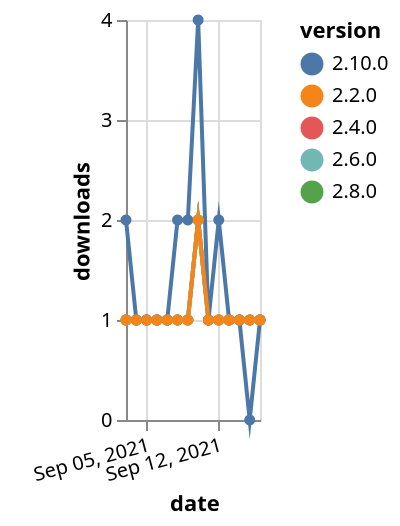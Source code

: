 {"$schema": "https://vega.github.io/schema/vega-lite/v5.json", "description": "A simple bar chart with embedded data.", "data": {"values": [{"date": "2021-09-03", "total": 206, "delta": 1, "version": "2.4.0"}, {"date": "2021-09-04", "total": 207, "delta": 1, "version": "2.4.0"}, {"date": "2021-09-05", "total": 208, "delta": 1, "version": "2.4.0"}, {"date": "2021-09-06", "total": 209, "delta": 1, "version": "2.4.0"}, {"date": "2021-09-07", "total": 210, "delta": 1, "version": "2.4.0"}, {"date": "2021-09-08", "total": 211, "delta": 1, "version": "2.4.0"}, {"date": "2021-09-09", "total": 212, "delta": 1, "version": "2.4.0"}, {"date": "2021-09-10", "total": 214, "delta": 2, "version": "2.4.0"}, {"date": "2021-09-11", "total": 215, "delta": 1, "version": "2.4.0"}, {"date": "2021-09-12", "total": 216, "delta": 1, "version": "2.4.0"}, {"date": "2021-09-13", "total": 217, "delta": 1, "version": "2.4.0"}, {"date": "2021-09-14", "total": 218, "delta": 1, "version": "2.4.0"}, {"date": "2021-09-15", "total": 219, "delta": 1, "version": "2.4.0"}, {"date": "2021-09-16", "total": 220, "delta": 1, "version": "2.4.0"}, {"date": "2021-09-03", "total": 187, "delta": 1, "version": "2.8.0"}, {"date": "2021-09-04", "total": 188, "delta": 1, "version": "2.8.0"}, {"date": "2021-09-05", "total": 189, "delta": 1, "version": "2.8.0"}, {"date": "2021-09-06", "total": 190, "delta": 1, "version": "2.8.0"}, {"date": "2021-09-07", "total": 191, "delta": 1, "version": "2.8.0"}, {"date": "2021-09-08", "total": 192, "delta": 1, "version": "2.8.0"}, {"date": "2021-09-09", "total": 193, "delta": 1, "version": "2.8.0"}, {"date": "2021-09-10", "total": 195, "delta": 2, "version": "2.8.0"}, {"date": "2021-09-11", "total": 196, "delta": 1, "version": "2.8.0"}, {"date": "2021-09-12", "total": 197, "delta": 1, "version": "2.8.0"}, {"date": "2021-09-13", "total": 198, "delta": 1, "version": "2.8.0"}, {"date": "2021-09-14", "total": 199, "delta": 1, "version": "2.8.0"}, {"date": "2021-09-15", "total": 200, "delta": 1, "version": "2.8.0"}, {"date": "2021-09-16", "total": 201, "delta": 1, "version": "2.8.0"}, {"date": "2021-09-03", "total": 205, "delta": 1, "version": "2.6.0"}, {"date": "2021-09-04", "total": 206, "delta": 1, "version": "2.6.0"}, {"date": "2021-09-05", "total": 207, "delta": 1, "version": "2.6.0"}, {"date": "2021-09-06", "total": 208, "delta": 1, "version": "2.6.0"}, {"date": "2021-09-07", "total": 209, "delta": 1, "version": "2.6.0"}, {"date": "2021-09-08", "total": 210, "delta": 1, "version": "2.6.0"}, {"date": "2021-09-09", "total": 211, "delta": 1, "version": "2.6.0"}, {"date": "2021-09-10", "total": 213, "delta": 2, "version": "2.6.0"}, {"date": "2021-09-11", "total": 214, "delta": 1, "version": "2.6.0"}, {"date": "2021-09-12", "total": 215, "delta": 1, "version": "2.6.0"}, {"date": "2021-09-13", "total": 216, "delta": 1, "version": "2.6.0"}, {"date": "2021-09-14", "total": 217, "delta": 1, "version": "2.6.0"}, {"date": "2021-09-15", "total": 218, "delta": 1, "version": "2.6.0"}, {"date": "2021-09-16", "total": 219, "delta": 1, "version": "2.6.0"}, {"date": "2021-09-03", "total": 217, "delta": 2, "version": "2.10.0"}, {"date": "2021-09-04", "total": 218, "delta": 1, "version": "2.10.0"}, {"date": "2021-09-05", "total": 219, "delta": 1, "version": "2.10.0"}, {"date": "2021-09-06", "total": 220, "delta": 1, "version": "2.10.0"}, {"date": "2021-09-07", "total": 221, "delta": 1, "version": "2.10.0"}, {"date": "2021-09-08", "total": 223, "delta": 2, "version": "2.10.0"}, {"date": "2021-09-09", "total": 225, "delta": 2, "version": "2.10.0"}, {"date": "2021-09-10", "total": 229, "delta": 4, "version": "2.10.0"}, {"date": "2021-09-11", "total": 230, "delta": 1, "version": "2.10.0"}, {"date": "2021-09-12", "total": 232, "delta": 2, "version": "2.10.0"}, {"date": "2021-09-13", "total": 233, "delta": 1, "version": "2.10.0"}, {"date": "2021-09-14", "total": 234, "delta": 1, "version": "2.10.0"}, {"date": "2021-09-15", "total": 234, "delta": 0, "version": "2.10.0"}, {"date": "2021-09-16", "total": 235, "delta": 1, "version": "2.10.0"}, {"date": "2021-09-03", "total": 266, "delta": 1, "version": "2.2.0"}, {"date": "2021-09-04", "total": 267, "delta": 1, "version": "2.2.0"}, {"date": "2021-09-05", "total": 268, "delta": 1, "version": "2.2.0"}, {"date": "2021-09-06", "total": 269, "delta": 1, "version": "2.2.0"}, {"date": "2021-09-07", "total": 270, "delta": 1, "version": "2.2.0"}, {"date": "2021-09-08", "total": 271, "delta": 1, "version": "2.2.0"}, {"date": "2021-09-09", "total": 272, "delta": 1, "version": "2.2.0"}, {"date": "2021-09-10", "total": 274, "delta": 2, "version": "2.2.0"}, {"date": "2021-09-11", "total": 275, "delta": 1, "version": "2.2.0"}, {"date": "2021-09-12", "total": 276, "delta": 1, "version": "2.2.0"}, {"date": "2021-09-13", "total": 277, "delta": 1, "version": "2.2.0"}, {"date": "2021-09-14", "total": 278, "delta": 1, "version": "2.2.0"}, {"date": "2021-09-15", "total": 279, "delta": 1, "version": "2.2.0"}, {"date": "2021-09-16", "total": 280, "delta": 1, "version": "2.2.0"}]}, "width": "container", "mark": {"type": "line", "point": {"filled": true}}, "encoding": {"x": {"field": "date", "type": "temporal", "timeUnit": "yearmonthdate", "title": "date", "axis": {"labelAngle": -15}}, "y": {"field": "delta", "type": "quantitative", "title": "downloads"}, "color": {"field": "version", "type": "nominal"}, "tooltip": {"field": "delta"}}}